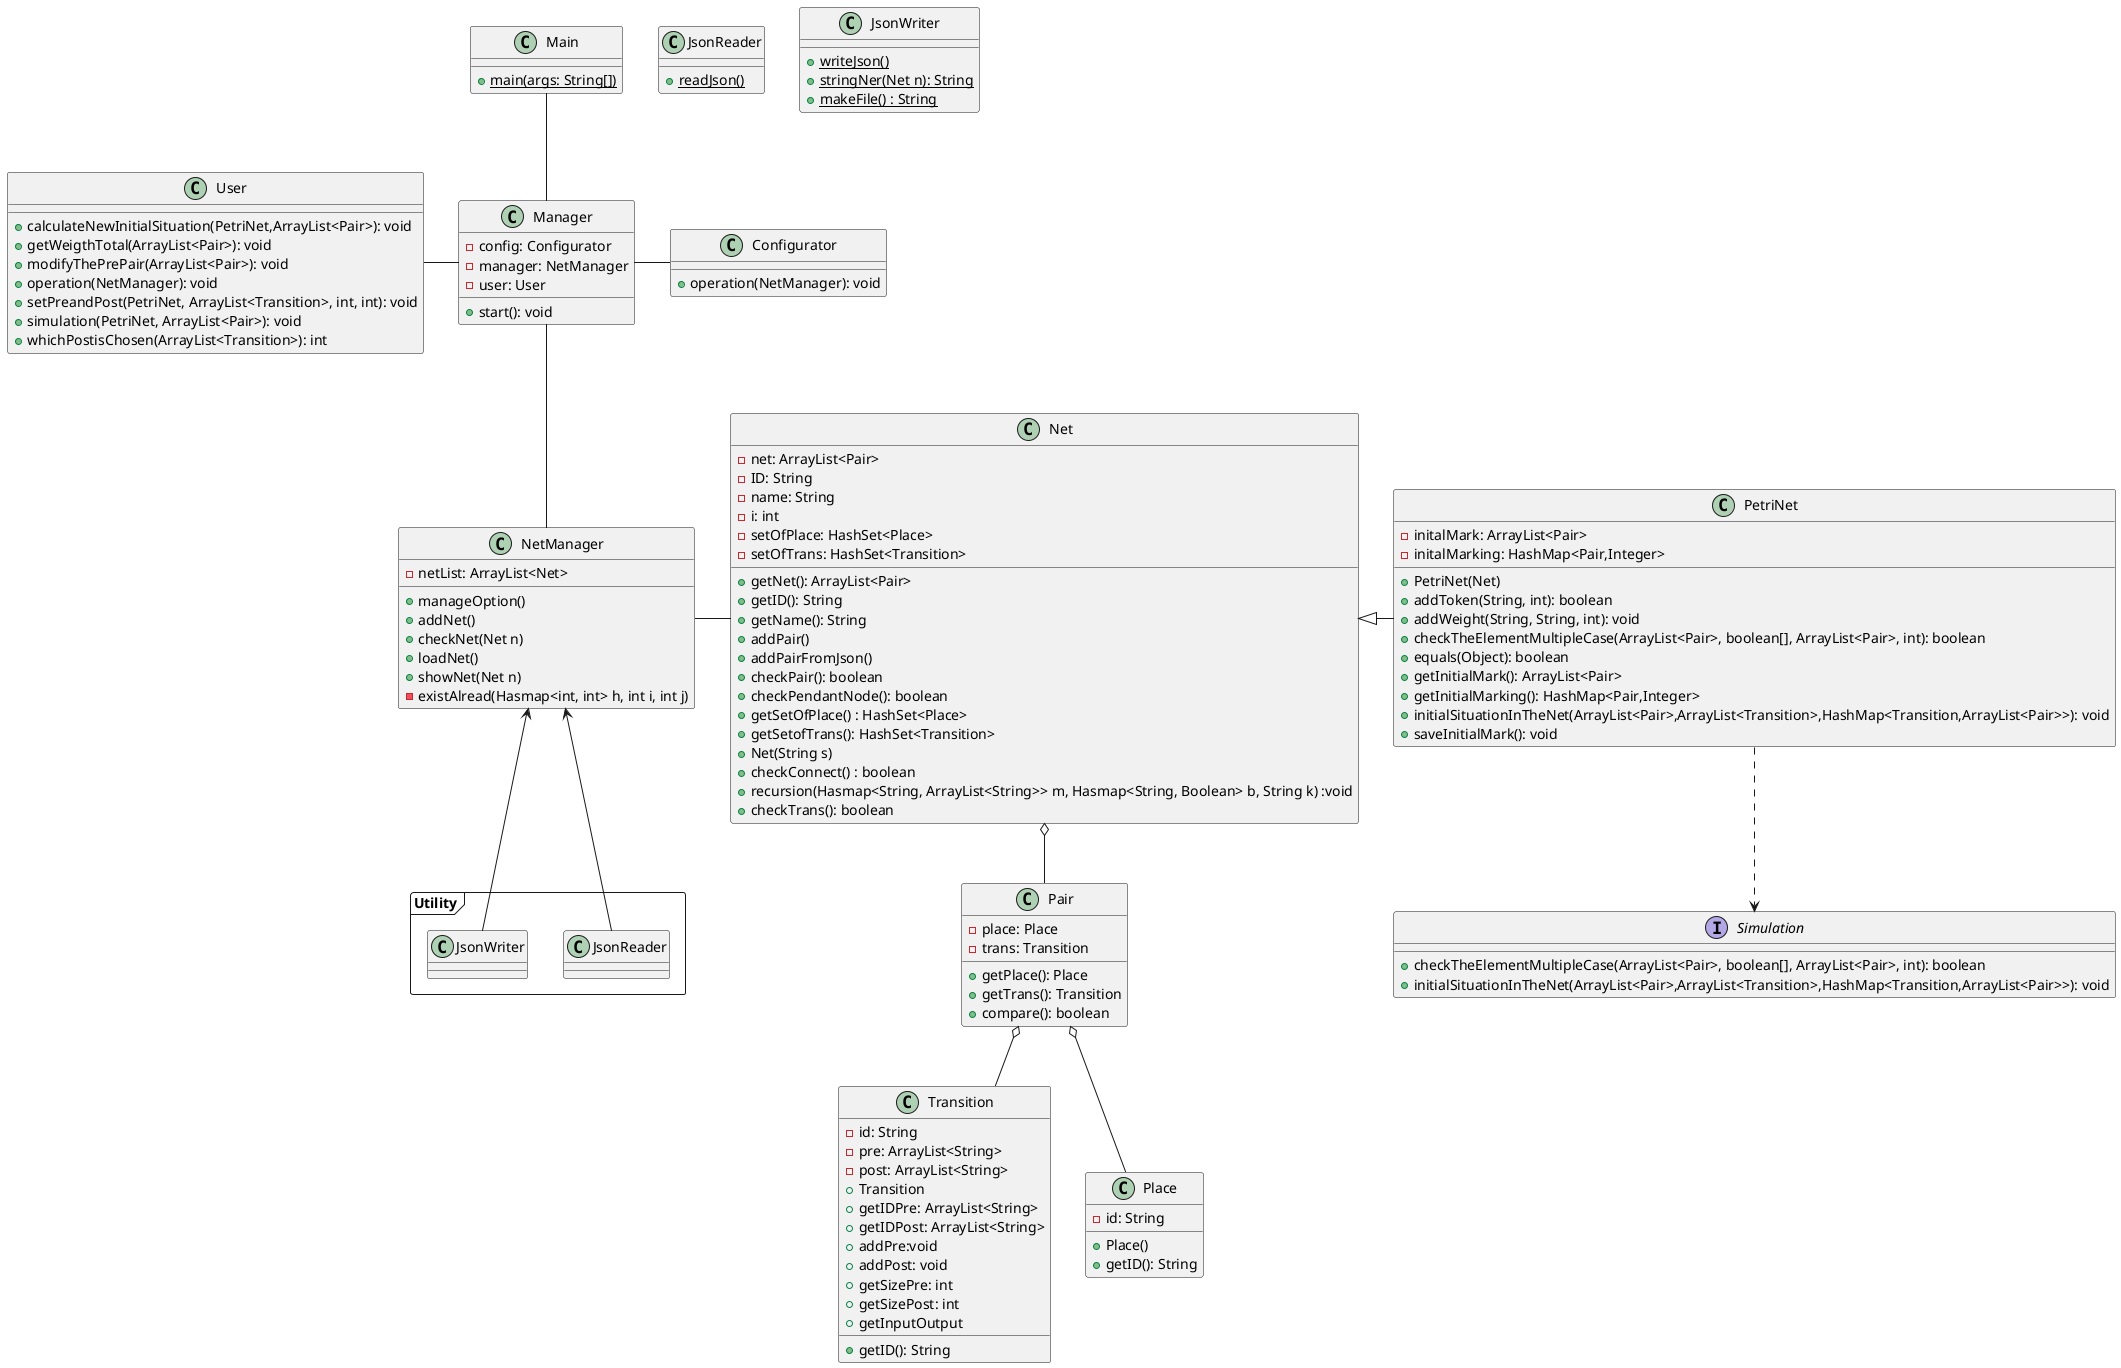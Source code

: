 @startuml

Main -- Manager
Manager -Left- User
Manager -- NetManager
Manager -Right- Configurator
NetManager -Right- Net
Net <|-Right- PetriNet
PetriNet ..> Simulation
Net o-Down- Pair
Pair o-- Transition
Pair o-- Place
package Utility <<frame>>{
NetManager <-- JsonReader
NetManager <-- JsonWriter
}
class Main {
+ {static} main(args: String[])
}

class Net {
- net: ArrayList<Pair>
- ID: String
- name: String
- i: int
- setOfPlace: HashSet<Place>
- setOfTrans: HashSet<Transition>
+ getNet(): ArrayList<Pair>
+ getID(): String
+ getName(): String
+ addPair()
+ addPairFromJson()
+ checkPair(): boolean
+ checkPendantNode(): boolean
+ getSetOfPlace() : HashSet<Place>
+ getSetofTrans(): HashSet<Transition>
+ Net(String s)
+ checkConnect() : boolean
+ recursion(Hasmap<String, ArrayList<String>> m, Hasmap<String, Boolean> b, String k) :void
+ checkTrans(): boolean
}

class NetManager {
- netList: ArrayList<Net>
+ manageOption()
+ addNet()
+ checkNet(Net n)
+ loadNet()
+ showNet(Net n)
- existAlread(Hasmap<int, int> h, int i, int j)

}

class Pair {
- place: Place
- trans: Transition
+ getPlace(): Place
+ getTrans(): Transition
+ compare(): boolean
}

class Place {
- id: String
+ Place()
+ getID(): String
}

class Transition {
- id: String
-pre: ArrayList<String>
-post: ArrayList<String>
+ getID(): String
+ Transition
+ getIDPre: ArrayList<String>
+ getIDPost: ArrayList<String>
+ addPre:void
+ addPost: void
+ getSizePre: int
+ getSizePost: int
+ getInputOutput
}

class JsonReader {
+ {static} readJson()
}

class JsonWriter {
+ {static} writeJson()
+ {static} stringNer(Net n): String
+ {static} makeFile() : String
}

class PetriNet {
- initalMark: ArrayList<Pair>
- initalMarking: HashMap<Pair,Integer>
+ PetriNet(Net)
+ addToken(String, int): boolean
+ addWeight(String, String, int): void
+ checkTheElementMultipleCase(ArrayList<Pair>, boolean[], ArrayList<Pair>, int): boolean
+ equals(Object): boolean
+ getInitialMark(): ArrayList<Pair>
+ getInitialMarking(): HashMap<Pair,Integer>
+ initialSituationInTheNet(ArrayList<Pair>,ArrayList<Transition>,HashMap<Transition,ArrayList<Pair>>): void
+ saveInitialMark(): void
}

interface Simulation {
+ checkTheElementMultipleCase(ArrayList<Pair>, boolean[], ArrayList<Pair>, int): boolean
+ initialSituationInTheNet(ArrayList<Pair>,ArrayList<Transition>,HashMap<Transition,ArrayList<Pair>>): void
}

class Manager {
- config: Configurator
- manager: NetManager
- user: User
+ start(): void
}

class User {
+ calculateNewInitialSituation(PetriNet,ArrayList<Pair>): void
+ getWeigthTotal(ArrayList<Pair>): void
+ modifyThePrePair(ArrayList<Pair>): void
+ operation(NetManager): void
+ setPreandPost(PetriNet, ArrayList<Transition>, int, int): void
+ simulation(PetriNet, ArrayList<Pair>): void
+ whichPostisChosen(ArrayList<Transition>): int
}

class Configurator {
+ operation(NetManager): void
}

@enduml